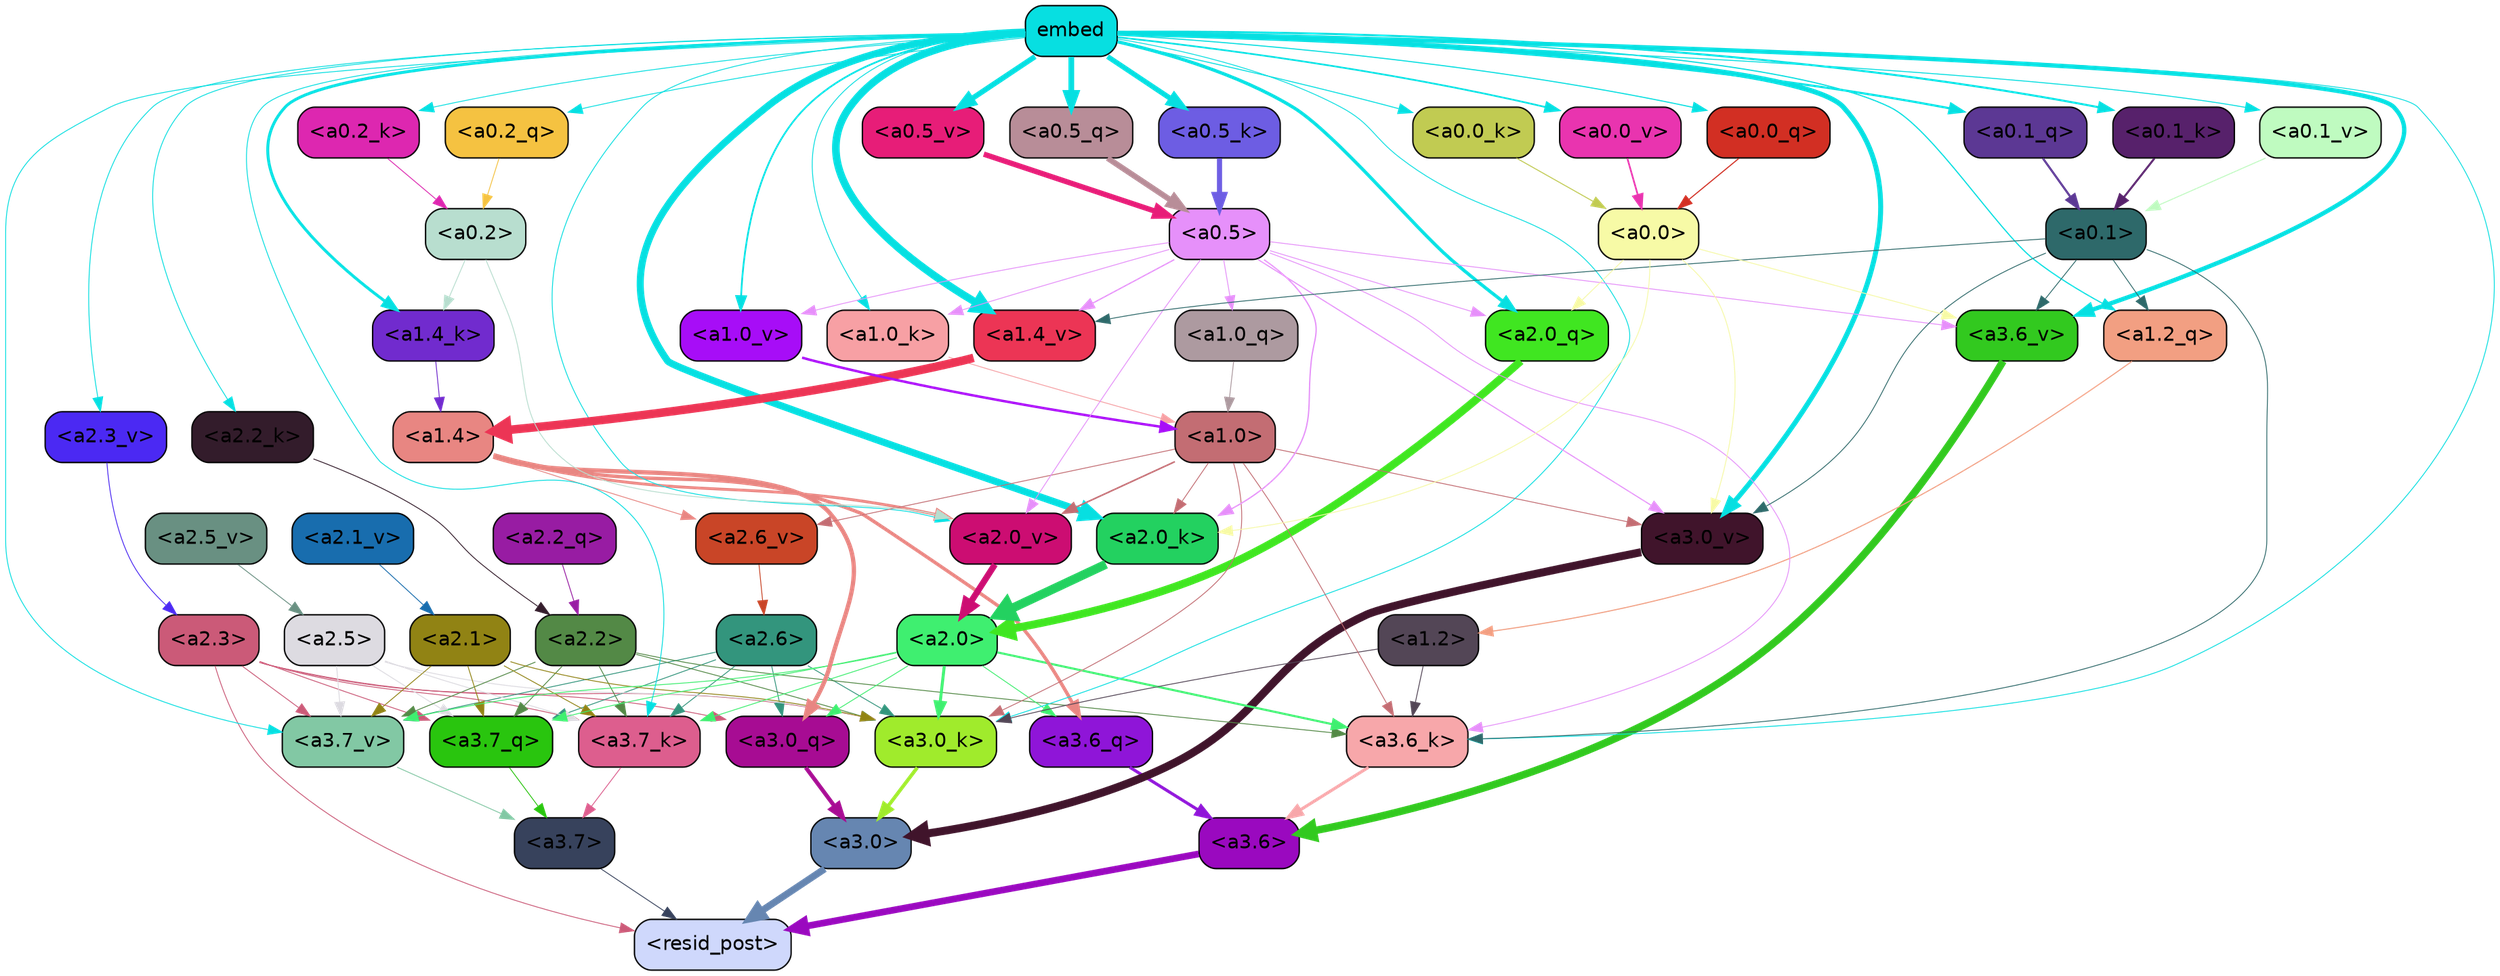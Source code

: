 strict digraph "" {
	graph [bgcolor=transparent,
		layout=dot,
		overlap=false,
		splines=true
	];
	"<a3.7>"	[color=black,
		fillcolor="#37425c",
		fontname=Helvetica,
		shape=box,
		style="filled, rounded"];
	"<resid_post>"	[color=black,
		fillcolor="#cfd8fc",
		fontname=Helvetica,
		shape=box,
		style="filled, rounded"];
	"<a3.7>" -> "<resid_post>"	[color="#37425c",
		penwidth=0.6];
	"<a3.6>"	[color=black,
		fillcolor="#9a09bf",
		fontname=Helvetica,
		shape=box,
		style="filled, rounded"];
	"<a3.6>" -> "<resid_post>"	[color="#9a09bf",
		penwidth=4.7534414529800415];
	"<a3.0>"	[color=black,
		fillcolor="#6686b1",
		fontname=Helvetica,
		shape=box,
		style="filled, rounded"];
	"<a3.0>" -> "<resid_post>"	[color="#6686b1",
		penwidth=4.898576855659485];
	"<a2.3>"	[color=black,
		fillcolor="#cb5a78",
		fontname=Helvetica,
		shape=box,
		style="filled, rounded"];
	"<a2.3>" -> "<resid_post>"	[color="#cb5a78",
		penwidth=0.6];
	"<a3.7_q>"	[color=black,
		fillcolor="#29c50e",
		fontname=Helvetica,
		shape=box,
		style="filled, rounded"];
	"<a2.3>" -> "<a3.7_q>"	[color="#cb5a78",
		penwidth=0.6];
	"<a3.0_q>"	[color=black,
		fillcolor="#a70c93",
		fontname=Helvetica,
		shape=box,
		style="filled, rounded"];
	"<a2.3>" -> "<a3.0_q>"	[color="#cb5a78",
		penwidth=0.6];
	"<a3.7_k>"	[color=black,
		fillcolor="#dd5e8e",
		fontname=Helvetica,
		shape=box,
		style="filled, rounded"];
	"<a2.3>" -> "<a3.7_k>"	[color="#cb5a78",
		penwidth=0.6];
	"<a3.0_k>"	[color=black,
		fillcolor="#a0eb2c",
		fontname=Helvetica,
		shape=box,
		style="filled, rounded"];
	"<a2.3>" -> "<a3.0_k>"	[color="#cb5a78",
		penwidth=0.6];
	"<a3.7_v>"	[color=black,
		fillcolor="#82c8a4",
		fontname=Helvetica,
		shape=box,
		style="filled, rounded"];
	"<a2.3>" -> "<a3.7_v>"	[color="#cb5a78",
		penwidth=0.6];
	"<a3.7_q>" -> "<a3.7>"	[color="#29c50e",
		penwidth=0.6];
	"<a3.6_q>"	[color=black,
		fillcolor="#8f15d8",
		fontname=Helvetica,
		shape=box,
		style="filled, rounded"];
	"<a3.6_q>" -> "<a3.6>"	[color="#8f15d8",
		penwidth=2.160832464694977];
	"<a3.0_q>" -> "<a3.0>"	[color="#a70c93",
		penwidth=2.870753765106201];
	"<a3.7_k>" -> "<a3.7>"	[color="#dd5e8e",
		penwidth=0.6];
	"<a3.6_k>"	[color=black,
		fillcolor="#f7a7aa",
		fontname=Helvetica,
		shape=box,
		style="filled, rounded"];
	"<a3.6_k>" -> "<a3.6>"	[color="#f7a7aa",
		penwidth=2.13908451795578];
	"<a3.0_k>" -> "<a3.0>"	[color="#a0eb2c",
		penwidth=2.520303964614868];
	"<a3.7_v>" -> "<a3.7>"	[color="#82c8a4",
		penwidth=0.6];
	"<a3.6_v>"	[color=black,
		fillcolor="#32c91f",
		fontname=Helvetica,
		shape=box,
		style="filled, rounded"];
	"<a3.6_v>" -> "<a3.6>"	[color="#32c91f",
		penwidth=5.297133803367615];
	"<a3.0_v>"	[color=black,
		fillcolor="#40142b",
		fontname=Helvetica,
		shape=box,
		style="filled, rounded"];
	"<a3.0_v>" -> "<a3.0>"	[color="#40142b",
		penwidth=5.680712580680847];
	"<a2.6>"	[color=black,
		fillcolor="#33957d",
		fontname=Helvetica,
		shape=box,
		style="filled, rounded"];
	"<a2.6>" -> "<a3.7_q>"	[color="#33957d",
		penwidth=0.6];
	"<a2.6>" -> "<a3.0_q>"	[color="#33957d",
		penwidth=0.6];
	"<a2.6>" -> "<a3.7_k>"	[color="#33957d",
		penwidth=0.6];
	"<a2.6>" -> "<a3.0_k>"	[color="#33957d",
		penwidth=0.6];
	"<a2.6>" -> "<a3.7_v>"	[color="#33957d",
		penwidth=0.6];
	"<a2.5>"	[color=black,
		fillcolor="#dddbe1",
		fontname=Helvetica,
		shape=box,
		style="filled, rounded"];
	"<a2.5>" -> "<a3.7_q>"	[color="#dddbe1",
		penwidth=0.6];
	"<a2.5>" -> "<a3.7_k>"	[color="#dddbe1",
		penwidth=0.6];
	"<a2.5>" -> "<a3.0_k>"	[color="#dddbe1",
		penwidth=0.6];
	"<a2.5>" -> "<a3.7_v>"	[color="#dddbe1",
		penwidth=0.6];
	"<a2.2>"	[color=black,
		fillcolor="#538946",
		fontname=Helvetica,
		shape=box,
		style="filled, rounded"];
	"<a2.2>" -> "<a3.7_q>"	[color="#538946",
		penwidth=0.6];
	"<a2.2>" -> "<a3.7_k>"	[color="#538946",
		penwidth=0.6];
	"<a2.2>" -> "<a3.6_k>"	[color="#538946",
		penwidth=0.6];
	"<a2.2>" -> "<a3.0_k>"	[color="#538946",
		penwidth=0.6];
	"<a2.2>" -> "<a3.7_v>"	[color="#538946",
		penwidth=0.6];
	"<a2.1>"	[color=black,
		fillcolor="#918314",
		fontname=Helvetica,
		shape=box,
		style="filled, rounded"];
	"<a2.1>" -> "<a3.7_q>"	[color="#918314",
		penwidth=0.6];
	"<a2.1>" -> "<a3.7_k>"	[color="#918314",
		penwidth=0.6];
	"<a2.1>" -> "<a3.0_k>"	[color="#918314",
		penwidth=0.6];
	"<a2.1>" -> "<a3.7_v>"	[color="#918314",
		penwidth=0.6];
	"<a2.0>"	[color=black,
		fillcolor="#3fef70",
		fontname=Helvetica,
		shape=box,
		style="filled, rounded"];
	"<a2.0>" -> "<a3.7_q>"	[color="#3fef70",
		penwidth=0.6];
	"<a2.0>" -> "<a3.6_q>"	[color="#3fef70",
		penwidth=0.6];
	"<a2.0>" -> "<a3.0_q>"	[color="#3fef70",
		penwidth=0.6];
	"<a2.0>" -> "<a3.7_k>"	[color="#3fef70",
		penwidth=0.6];
	"<a2.0>" -> "<a3.6_k>"	[color="#3fef70",
		penwidth=1.4807794839143753];
	"<a2.0>" -> "<a3.0_k>"	[color="#3fef70",
		penwidth=2.095262974500656];
	"<a2.0>" -> "<a3.7_v>"	[color="#3fef70",
		penwidth=0.6];
	"<a1.4>"	[color=black,
		fillcolor="#e88682",
		fontname=Helvetica,
		shape=box,
		style="filled, rounded"];
	"<a1.4>" -> "<a3.6_q>"	[color="#e88682",
		penwidth=2.425799250602722];
	"<a1.4>" -> "<a3.0_q>"	[color="#e88682",
		penwidth=3.0341034531593323];
	"<a2.6_v>"	[color=black,
		fillcolor="#c94527",
		fontname=Helvetica,
		shape=box,
		style="filled, rounded"];
	"<a1.4>" -> "<a2.6_v>"	[color="#e88682",
		penwidth=0.6];
	"<a2.0_v>"	[color=black,
		fillcolor="#cc0d72",
		fontname=Helvetica,
		shape=box,
		style="filled, rounded"];
	"<a1.4>" -> "<a2.0_v>"	[color="#e88682",
		penwidth=2.007302835583687];
	embed	[color=black,
		fillcolor="#07dfe1",
		fontname=Helvetica,
		shape=box,
		style="filled, rounded"];
	embed -> "<a3.7_k>"	[color="#07dfe1",
		penwidth=0.6];
	embed -> "<a3.6_k>"	[color="#07dfe1",
		penwidth=0.6];
	embed -> "<a3.0_k>"	[color="#07dfe1",
		penwidth=0.6];
	embed -> "<a3.7_v>"	[color="#07dfe1",
		penwidth=0.6];
	embed -> "<a3.6_v>"	[color="#07dfe1",
		penwidth=3.067279100418091];
	embed -> "<a3.0_v>"	[color="#07dfe1",
		penwidth=3.5202720761299133];
	"<a2.0_q>"	[color=black,
		fillcolor="#40e621",
		fontname=Helvetica,
		shape=box,
		style="filled, rounded"];
	embed -> "<a2.0_q>"	[color="#07dfe1",
		penwidth=2.339468687772751];
	"<a2.2_k>"	[color=black,
		fillcolor="#331c2b",
		fontname=Helvetica,
		shape=box,
		style="filled, rounded"];
	embed -> "<a2.2_k>"	[color="#07dfe1",
		penwidth=0.6];
	"<a2.0_k>"	[color=black,
		fillcolor="#23d160",
		fontname=Helvetica,
		shape=box,
		style="filled, rounded"];
	embed -> "<a2.0_k>"	[color="#07dfe1",
		penwidth=4.9759310483932495];
	"<a2.3_v>"	[color=black,
		fillcolor="#4b29f3",
		fontname=Helvetica,
		shape=box,
		style="filled, rounded"];
	embed -> "<a2.3_v>"	[color="#07dfe1",
		penwidth=0.6];
	embed -> "<a2.0_v>"	[color="#07dfe1",
		penwidth=0.6];
	"<a1.2_q>"	[color=black,
		fillcolor="#f29f82",
		fontname=Helvetica,
		shape=box,
		style="filled, rounded"];
	embed -> "<a1.2_q>"	[color="#07dfe1",
		penwidth=0.8262195587158203];
	"<a1.4_k>"	[color=black,
		fillcolor="#712bce",
		fontname=Helvetica,
		shape=box,
		style="filled, rounded"];
	embed -> "<a1.4_k>"	[color="#07dfe1",
		penwidth=2.0715588331222534];
	"<a1.0_k>"	[color=black,
		fillcolor="#f7a0a4",
		fontname=Helvetica,
		shape=box,
		style="filled, rounded"];
	embed -> "<a1.0_k>"	[color="#07dfe1",
		penwidth=0.6];
	"<a1.4_v>"	[color=black,
		fillcolor="#ec3555",
		fontname=Helvetica,
		shape=box,
		style="filled, rounded"];
	embed -> "<a1.4_v>"	[color="#07dfe1",
		penwidth=5.3763720989227295];
	"<a1.0_v>"	[color=black,
		fillcolor="#a70df7",
		fontname=Helvetica,
		shape=box,
		style="filled, rounded"];
	embed -> "<a1.0_v>"	[color="#07dfe1",
		penwidth=1.232791244983673];
	"<a0.5_q>"	[color=black,
		fillcolor="#b88d98",
		fontname=Helvetica,
		shape=box,
		style="filled, rounded"];
	embed -> "<a0.5_q>"	[color="#07dfe1",
		penwidth=4.023846864700317];
	"<a0.2_q>"	[color=black,
		fillcolor="#f5c241",
		fontname=Helvetica,
		shape=box,
		style="filled, rounded"];
	embed -> "<a0.2_q>"	[color="#07dfe1",
		penwidth=0.6];
	"<a0.1_q>"	[color=black,
		fillcolor="#5c3894",
		fontname=Helvetica,
		shape=box,
		style="filled, rounded"];
	embed -> "<a0.1_q>"	[color="#07dfe1",
		penwidth=1.5174524784088135];
	"<a0.0_q>"	[color=black,
		fillcolor="#d22f23",
		fontname=Helvetica,
		shape=box,
		style="filled, rounded"];
	embed -> "<a0.0_q>"	[color="#07dfe1",
		penwidth=0.7661721706390381];
	"<a0.5_k>"	[color=black,
		fillcolor="#6d5de3",
		fontname=Helvetica,
		shape=box,
		style="filled, rounded"];
	embed -> "<a0.5_k>"	[color="#07dfe1",
		penwidth=3.6077781692147255];
	"<a0.2_k>"	[color=black,
		fillcolor="#dd27b0",
		fontname=Helvetica,
		shape=box,
		style="filled, rounded"];
	embed -> "<a0.2_k>"	[color="#07dfe1",
		penwidth=0.6];
	"<a0.1_k>"	[color=black,
		fillcolor="#57216b",
		fontname=Helvetica,
		shape=box,
		style="filled, rounded"];
	embed -> "<a0.1_k>"	[color="#07dfe1",
		penwidth=1.4202172756195068];
	"<a0.0_k>"	[color=black,
		fillcolor="#c1cb52",
		fontname=Helvetica,
		shape=box,
		style="filled, rounded"];
	embed -> "<a0.0_k>"	[color="#07dfe1",
		penwidth=0.6857509613037109];
	"<a0.5_v>"	[color=black,
		fillcolor="#e71d78",
		fontname=Helvetica,
		shape=box,
		style="filled, rounded"];
	embed -> "<a0.5_v>"	[color="#07dfe1",
		penwidth=3.744613029062748];
	"<a0.1_v>"	[color=black,
		fillcolor="#bffbc0",
		fontname=Helvetica,
		shape=box,
		style="filled, rounded"];
	embed -> "<a0.1_v>"	[color="#07dfe1",
		penwidth=0.6802842617034912];
	"<a0.0_v>"	[color=black,
		fillcolor="#e934af",
		fontname=Helvetica,
		shape=box,
		style="filled, rounded"];
	embed -> "<a0.0_v>"	[color="#07dfe1",
		penwidth=1.1918210983276367];
	"<a1.2>"	[color=black,
		fillcolor="#534656",
		fontname=Helvetica,
		shape=box,
		style="filled, rounded"];
	"<a1.2>" -> "<a3.6_k>"	[color="#534656",
		penwidth=0.6];
	"<a1.2>" -> "<a3.0_k>"	[color="#534656",
		penwidth=0.6];
	"<a1.0>"	[color=black,
		fillcolor="#c36d73",
		fontname=Helvetica,
		shape=box,
		style="filled, rounded"];
	"<a1.0>" -> "<a3.6_k>"	[color="#c36d73",
		penwidth=0.6];
	"<a1.0>" -> "<a3.0_k>"	[color="#c36d73",
		penwidth=0.6];
	"<a1.0>" -> "<a3.0_v>"	[color="#c36d73",
		penwidth=0.6];
	"<a1.0>" -> "<a2.0_k>"	[color="#c36d73",
		penwidth=0.6];
	"<a1.0>" -> "<a2.6_v>"	[color="#c36d73",
		penwidth=0.6];
	"<a1.0>" -> "<a2.0_v>"	[color="#c36d73",
		penwidth=1.0943371653556824];
	"<a0.5>"	[color=black,
		fillcolor="#e690fa",
		fontname=Helvetica,
		shape=box,
		style="filled, rounded"];
	"<a0.5>" -> "<a3.6_k>"	[color="#e690fa",
		penwidth=0.6];
	"<a0.5>" -> "<a3.6_v>"	[color="#e690fa",
		penwidth=0.6];
	"<a0.5>" -> "<a3.0_v>"	[color="#e690fa",
		penwidth=0.764040544629097];
	"<a0.5>" -> "<a2.0_q>"	[color="#e690fa",
		penwidth=0.6];
	"<a0.5>" -> "<a2.0_k>"	[color="#e690fa",
		penwidth=0.8956001400947571];
	"<a0.5>" -> "<a2.0_v>"	[color="#e690fa",
		penwidth=0.6];
	"<a1.0_q>"	[color=black,
		fillcolor="#ad9aa0",
		fontname=Helvetica,
		shape=box,
		style="filled, rounded"];
	"<a0.5>" -> "<a1.0_q>"	[color="#e690fa",
		penwidth=0.6];
	"<a0.5>" -> "<a1.0_k>"	[color="#e690fa",
		penwidth=0.6];
	"<a0.5>" -> "<a1.4_v>"	[color="#e690fa",
		penwidth=0.8774083852767944];
	"<a0.5>" -> "<a1.0_v>"	[color="#e690fa",
		penwidth=0.6];
	"<a0.1>"	[color=black,
		fillcolor="#2e696a",
		fontname=Helvetica,
		shape=box,
		style="filled, rounded"];
	"<a0.1>" -> "<a3.6_k>"	[color="#2e696a",
		penwidth=0.6];
	"<a0.1>" -> "<a3.6_v>"	[color="#2e696a",
		penwidth=0.6];
	"<a0.1>" -> "<a3.0_v>"	[color="#2e696a",
		penwidth=0.6];
	"<a0.1>" -> "<a1.2_q>"	[color="#2e696a",
		penwidth=0.6];
	"<a0.1>" -> "<a1.4_v>"	[color="#2e696a",
		penwidth=0.6];
	"<a0.0>"	[color=black,
		fillcolor="#f7faa6",
		fontname=Helvetica,
		shape=box,
		style="filled, rounded"];
	"<a0.0>" -> "<a3.6_v>"	[color="#f7faa6",
		penwidth=0.6];
	"<a0.0>" -> "<a3.0_v>"	[color="#f7faa6",
		penwidth=0.6];
	"<a0.0>" -> "<a2.0_q>"	[color="#f7faa6",
		penwidth=0.6];
	"<a0.0>" -> "<a2.0_k>"	[color="#f7faa6",
		penwidth=0.6];
	"<a2.2_q>"	[color=black,
		fillcolor="#981ca3",
		fontname=Helvetica,
		shape=box,
		style="filled, rounded"];
	"<a2.2_q>" -> "<a2.2>"	[color="#981ca3",
		penwidth=0.6];
	"<a2.0_q>" -> "<a2.0>"	[color="#40e621",
		penwidth=5.606565475463867];
	"<a2.2_k>" -> "<a2.2>"	[color="#331c2b",
		penwidth=0.6];
	"<a2.0_k>" -> "<a2.0>"	[color="#23d160",
		penwidth=6.344284534454346];
	"<a2.6_v>" -> "<a2.6>"	[color="#c94527",
		penwidth=0.6];
	"<a2.5_v>"	[color=black,
		fillcolor="#699082",
		fontname=Helvetica,
		shape=box,
		style="filled, rounded"];
	"<a2.5_v>" -> "<a2.5>"	[color="#699082",
		penwidth=0.6];
	"<a2.3_v>" -> "<a2.3>"	[color="#4b29f3",
		penwidth=0.6];
	"<a2.1_v>"	[color=black,
		fillcolor="#186dae",
		fontname=Helvetica,
		shape=box,
		style="filled, rounded"];
	"<a2.1_v>" -> "<a2.1>"	[color="#186dae",
		penwidth=0.6];
	"<a2.0_v>" -> "<a2.0>"	[color="#cc0d72",
		penwidth=4.422677040100098];
	"<a0.2>"	[color=black,
		fillcolor="#b8decf",
		fontname=Helvetica,
		shape=box,
		style="filled, rounded"];
	"<a0.2>" -> "<a2.0_v>"	[color="#b8decf",
		penwidth=0.6];
	"<a0.2>" -> "<a1.4_k>"	[color="#b8decf",
		penwidth=0.6];
	"<a1.2_q>" -> "<a1.2>"	[color="#f29f82",
		penwidth=0.7570515871047974];
	"<a1.0_q>" -> "<a1.0>"	[color="#ad9aa0",
		penwidth=0.6];
	"<a1.4_k>" -> "<a1.4>"	[color="#712bce",
		penwidth=0.6];
	"<a1.0_k>" -> "<a1.0>"	[color="#f7a0a4",
		penwidth=0.6];
	"<a1.4_v>" -> "<a1.4>"	[color="#ec3555",
		penwidth=6.0194467306137085];
	"<a1.0_v>" -> "<a1.0>"	[color="#a70df7",
		penwidth=1.738280937075615];
	"<a0.5_q>" -> "<a0.5>"	[color="#b88d98",
		penwidth=4.023846536874771];
	"<a0.2_q>" -> "<a0.2>"	[color="#f5c241",
		penwidth=0.6];
	"<a0.1_q>" -> "<a0.1>"	[color="#5c3894",
		penwidth=1.5174570083618164];
	"<a0.0_q>" -> "<a0.0>"	[color="#d22f23",
		penwidth=0.766176700592041];
	"<a0.5_k>" -> "<a0.5>"	[color="#6d5de3",
		penwidth=3.607769437134266];
	"<a0.2_k>" -> "<a0.2>"	[color="#dd27b0",
		penwidth=0.6];
	"<a0.1_k>" -> "<a0.1>"	[color="#57216b",
		penwidth=1.4202113151550293];
	"<a0.0_k>" -> "<a0.0>"	[color="#c1cb52",
		penwidth=0.6857404708862305];
	"<a0.5_v>" -> "<a0.5>"	[color="#e71d78",
		penwidth=3.7962711341679096];
	"<a0.1_v>" -> "<a0.1>"	[color="#bffbc0",
		penwidth=0.6802752017974854];
	"<a0.0_v>" -> "<a0.0>"	[color="#e934af",
		penwidth=1.1918113231658936];
}
